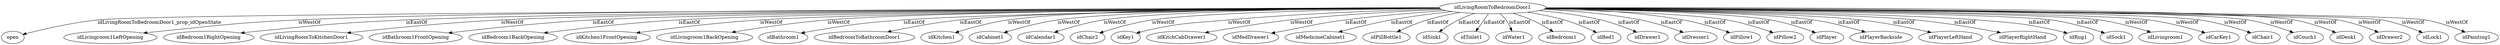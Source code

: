 strict digraph  {
idLivingRoomToBedroomDoor1 [node_type=entity_node];
open [node_type=property_node];
idLivingroom1LeftOpening [node_type=entity_node];
idBedroom1RightOpening [node_type=entity_node];
idLivingRoomToKitchenDoor1 [node_type=entity_node];
idBathroom1FrontOpening [node_type=entity_node];
idBedroom1BackOpening [node_type=entity_node];
idKitchen1FrontOpening [node_type=entity_node];
idLivingroom1BackOpening [node_type=entity_node];
idBathroom1 [node_type=entity_node];
idBedroomToBathroomDoor1 [node_type=entity_node];
idKitchen1 [node_type=entity_node];
idCabinet1 [node_type=entity_node];
idCalendar1 [node_type=entity_node];
idChair2 [node_type=entity_node];
idKey1 [node_type=entity_node];
idKitchCabDrawer1 [node_type=entity_node];
idMedDrawer1 [node_type=entity_node];
idMedicineCabinet1 [node_type=entity_node];
idPillBottle1 [node_type=entity_node];
idSink1 [node_type=entity_node];
idToilet1 [node_type=entity_node];
idWater1 [node_type=entity_node];
idBedroom1 [node_type=entity_node];
idBed1 [node_type=entity_node];
idDrawer1 [node_type=entity_node];
idDresser1 [node_type=entity_node];
idPillow1 [node_type=entity_node];
idPillow2 [node_type=entity_node];
idPlayer [node_type=entity_node];
idPlayerBackside [node_type=entity_node];
idPlayerLeftHand [node_type=entity_node];
idPlayerRightHand [node_type=entity_node];
idRug1 [node_type=entity_node];
idSock1 [node_type=entity_node];
idLivingroom1 [node_type=entity_node];
idCarKey1 [node_type=entity_node];
idChair1 [node_type=entity_node];
idCouch1 [node_type=entity_node];
idDesk1 [node_type=entity_node];
idDrawer2 [node_type=entity_node];
idLock1 [node_type=entity_node];
idPainting1 [node_type=entity_node];
idLivingRoomToBedroomDoor1 -> open  [edge_type=property, label=idLivingRoomToBedroomDoor1_prop_idOpenState];
idLivingRoomToBedroomDoor1 -> idLivingroom1LeftOpening  [edge_type=relationship, label=isWestOf];
idLivingRoomToBedroomDoor1 -> idBedroom1RightOpening  [edge_type=relationship, label=isEastOf];
idLivingRoomToBedroomDoor1 -> idLivingRoomToKitchenDoor1  [edge_type=relationship, label=isWestOf];
idLivingRoomToBedroomDoor1 -> idBathroom1FrontOpening  [edge_type=relationship, label=isEastOf];
idLivingRoomToBedroomDoor1 -> idBedroom1BackOpening  [edge_type=relationship, label=isEastOf];
idLivingRoomToBedroomDoor1 -> idKitchen1FrontOpening  [edge_type=relationship, label=isWestOf];
idLivingRoomToBedroomDoor1 -> idLivingroom1BackOpening  [edge_type=relationship, label=isWestOf];
idLivingRoomToBedroomDoor1 -> idBathroom1  [edge_type=relationship, label=isEastOf];
idLivingRoomToBedroomDoor1 -> idBedroomToBathroomDoor1  [edge_type=relationship, label=isEastOf];
idLivingRoomToBedroomDoor1 -> idKitchen1  [edge_type=relationship, label=isWestOf];
idLivingRoomToBedroomDoor1 -> idCabinet1  [edge_type=relationship, label=isWestOf];
idLivingRoomToBedroomDoor1 -> idCalendar1  [edge_type=relationship, label=isWestOf];
idLivingRoomToBedroomDoor1 -> idChair2  [edge_type=relationship, label=isWestOf];
idLivingRoomToBedroomDoor1 -> idKey1  [edge_type=relationship, label=isWestOf];
idLivingRoomToBedroomDoor1 -> idKitchCabDrawer1  [edge_type=relationship, label=isWestOf];
idLivingRoomToBedroomDoor1 -> idMedDrawer1  [edge_type=relationship, label=isEastOf];
idLivingRoomToBedroomDoor1 -> idMedicineCabinet1  [edge_type=relationship, label=isEastOf];
idLivingRoomToBedroomDoor1 -> idPillBottle1  [edge_type=relationship, label=isEastOf];
idLivingRoomToBedroomDoor1 -> idSink1  [edge_type=relationship, label=isEastOf];
idLivingRoomToBedroomDoor1 -> idToilet1  [edge_type=relationship, label=isEastOf];
idLivingRoomToBedroomDoor1 -> idWater1  [edge_type=relationship, label=isEastOf];
idLivingRoomToBedroomDoor1 -> idBedroom1  [edge_type=relationship, label=isEastOf];
idLivingRoomToBedroomDoor1 -> idBed1  [edge_type=relationship, label=isEastOf];
idLivingRoomToBedroomDoor1 -> idDrawer1  [edge_type=relationship, label=isEastOf];
idLivingRoomToBedroomDoor1 -> idDresser1  [edge_type=relationship, label=isEastOf];
idLivingRoomToBedroomDoor1 -> idPillow1  [edge_type=relationship, label=isEastOf];
idLivingRoomToBedroomDoor1 -> idPillow2  [edge_type=relationship, label=isEastOf];
idLivingRoomToBedroomDoor1 -> idPlayer  [edge_type=relationship, label=isEastOf];
idLivingRoomToBedroomDoor1 -> idPlayerBackside  [edge_type=relationship, label=isEastOf];
idLivingRoomToBedroomDoor1 -> idPlayerLeftHand  [edge_type=relationship, label=isEastOf];
idLivingRoomToBedroomDoor1 -> idPlayerRightHand  [edge_type=relationship, label=isEastOf];
idLivingRoomToBedroomDoor1 -> idRug1  [edge_type=relationship, label=isEastOf];
idLivingRoomToBedroomDoor1 -> idSock1  [edge_type=relationship, label=isEastOf];
idLivingRoomToBedroomDoor1 -> idLivingroom1  [edge_type=relationship, label=isWestOf];
idLivingRoomToBedroomDoor1 -> idCarKey1  [edge_type=relationship, label=isWestOf];
idLivingRoomToBedroomDoor1 -> idChair1  [edge_type=relationship, label=isWestOf];
idLivingRoomToBedroomDoor1 -> idCouch1  [edge_type=relationship, label=isWestOf];
idLivingRoomToBedroomDoor1 -> idDesk1  [edge_type=relationship, label=isWestOf];
idLivingRoomToBedroomDoor1 -> idDrawer2  [edge_type=relationship, label=isWestOf];
idLivingRoomToBedroomDoor1 -> idLock1  [edge_type=relationship, label=isWestOf];
idLivingRoomToBedroomDoor1 -> idPainting1  [edge_type=relationship, label=isWestOf];
}
